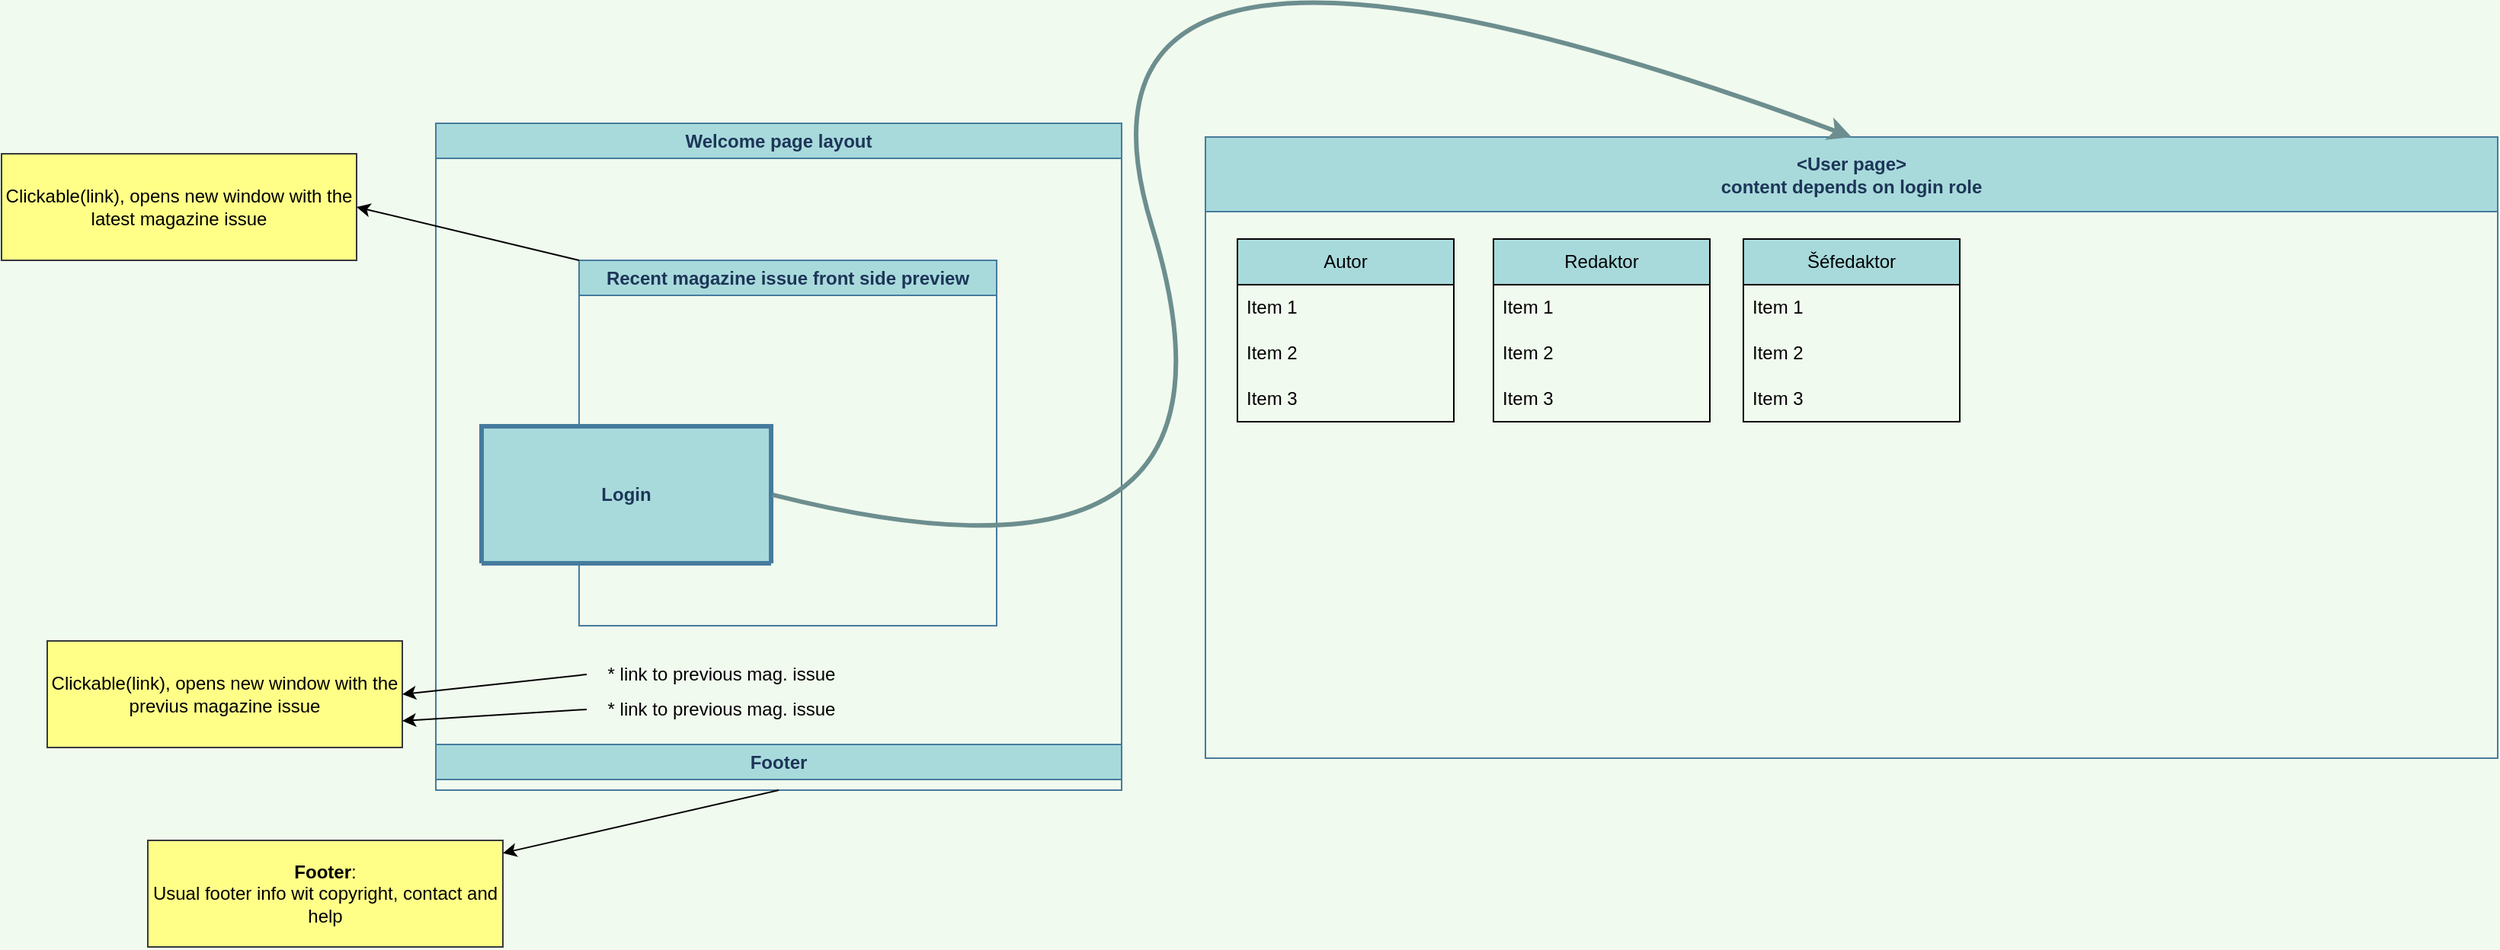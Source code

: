 <mxfile version="20.5.3" type="github">
  <diagram id="0C3uIZVWzqxX3jBcs8In" name="Stránka-1">
    <mxGraphModel dx="2500" dy="925" grid="0" gridSize="49" guides="1" tooltips="1" connect="1" arrows="1" fold="1" page="1" pageScale="1" pageWidth="827" pageHeight="1169" background="#F1FAEE" math="0" shadow="0">
      <root>
        <mxCell id="0" />
        <mxCell id="1" parent="0" />
        <mxCell id="h9gwu4uj0Tc7yE8LhHJW-14" value="Clickable(link), opens new window with the latest magazine issue" style="html=1;whiteSpace=wrap;container=1;recursiveResize=0;collapsible=0;fillColor=#ffff88;strokeColor=#36393d;" vertex="1" parent="1">
          <mxGeometry x="-115" y="172" width="233" height="70" as="geometry" />
        </mxCell>
        <mxCell id="h9gwu4uj0Tc7yE8LhHJW-2" value="Welcome page layout" style="swimlane;whiteSpace=wrap;html=1;fillColor=#A8DADC;strokeColor=#457B9D;fontColor=#1D3557;" vertex="1" parent="1">
          <mxGeometry x="170" y="152" width="450" height="408" as="geometry" />
        </mxCell>
        <mxCell id="h9gwu4uj0Tc7yE8LhHJW-3" value="Recent magazine issue front side preview" style="swimlane;whiteSpace=wrap;html=1;fillColor=#A8DADC;strokeColor=#457B9D;fontColor=#1D3557;" vertex="1" parent="h9gwu4uj0Tc7yE8LhHJW-2">
          <mxGeometry x="94" y="90" width="274" height="240" as="geometry" />
        </mxCell>
        <mxCell id="h9gwu4uj0Tc7yE8LhHJW-4" value="Login" style="swimlane;whiteSpace=wrap;html=1;strokeColor=#457B9D;fontColor=#1D3557;fillColor=#A8DADC;fillStyle=auto;glass=0;shadow=0;rounded=0;perimeterSpacing=1;fillOpacity=100;startSize=90;strokeWidth=3;" vertex="1" parent="h9gwu4uj0Tc7yE8LhHJW-3">
          <mxGeometry x="-64" y="109" width="190" height="90" as="geometry" />
        </mxCell>
        <mxCell id="h9gwu4uj0Tc7yE8LhHJW-9" value="* link to previous mag. issue" style="text;html=1;strokeColor=none;fillColor=none;align=center;verticalAlign=middle;whiteSpace=wrap;rounded=0;" vertex="1" parent="h9gwu4uj0Tc7yE8LhHJW-2">
          <mxGeometry x="99" y="347" width="177" height="30" as="geometry" />
        </mxCell>
        <mxCell id="h9gwu4uj0Tc7yE8LhHJW-10" value="* link to previous mag. issue" style="text;html=1;strokeColor=none;fillColor=none;align=center;verticalAlign=middle;whiteSpace=wrap;rounded=0;" vertex="1" parent="h9gwu4uj0Tc7yE8LhHJW-2">
          <mxGeometry x="99" y="370" width="177" height="30" as="geometry" />
        </mxCell>
        <mxCell id="h9gwu4uj0Tc7yE8LhHJW-5" value="Footer" style="swimlane;whiteSpace=wrap;html=1;rounded=0;shadow=0;glass=0;fillStyle=auto;strokeColor=#457B9D;fontColor=#1D3557;fillColor=#A8DADC;" vertex="1" parent="1">
          <mxGeometry x="170" y="560" width="450" height="30" as="geometry" />
        </mxCell>
        <mxCell id="h9gwu4uj0Tc7yE8LhHJW-11" value="" style="endArrow=classic;html=1;rounded=0;exitX=0;exitY=0;exitDx=0;exitDy=0;entryX=1;entryY=0.5;entryDx=0;entryDy=0;" edge="1" parent="1" source="h9gwu4uj0Tc7yE8LhHJW-3" target="h9gwu4uj0Tc7yE8LhHJW-14">
          <mxGeometry width="50" height="50" relative="1" as="geometry">
            <mxPoint x="389" y="414" as="sourcePoint" />
            <mxPoint x="115" y="92" as="targetPoint" />
          </mxGeometry>
        </mxCell>
        <mxCell id="h9gwu4uj0Tc7yE8LhHJW-17" value="Clickable(link), opens new window with the previus magazine issue" style="html=1;whiteSpace=wrap;container=1;recursiveResize=0;collapsible=0;fillColor=#ffff88;strokeColor=#36393d;" vertex="1" parent="1">
          <mxGeometry x="-85" y="492" width="233" height="70" as="geometry" />
        </mxCell>
        <mxCell id="h9gwu4uj0Tc7yE8LhHJW-18" value="" style="endArrow=classic;html=1;rounded=0;exitX=0;exitY=0.5;exitDx=0;exitDy=0;entryX=1;entryY=0.5;entryDx=0;entryDy=0;" edge="1" parent="1" source="h9gwu4uj0Tc7yE8LhHJW-9" target="h9gwu4uj0Tc7yE8LhHJW-17">
          <mxGeometry width="50" height="50" relative="1" as="geometry">
            <mxPoint x="389" y="399" as="sourcePoint" />
            <mxPoint x="439" y="349" as="targetPoint" />
          </mxGeometry>
        </mxCell>
        <mxCell id="h9gwu4uj0Tc7yE8LhHJW-19" value="" style="endArrow=classic;html=1;rounded=0;exitX=0;exitY=0.5;exitDx=0;exitDy=0;entryX=1;entryY=0.75;entryDx=0;entryDy=0;" edge="1" parent="1" source="h9gwu4uj0Tc7yE8LhHJW-10" target="h9gwu4uj0Tc7yE8LhHJW-17">
          <mxGeometry width="50" height="50" relative="1" as="geometry">
            <mxPoint x="318" y="563" as="sourcePoint" />
            <mxPoint x="197" y="576" as="targetPoint" />
          </mxGeometry>
        </mxCell>
        <mxCell id="h9gwu4uj0Tc7yE8LhHJW-20" value="&lt;b&gt;Footer&lt;/b&gt;:&lt;br&gt;Usual footer info wit copyright, contact and help" style="html=1;whiteSpace=wrap;container=1;recursiveResize=0;collapsible=0;fillColor=#ffff88;strokeColor=#36393d;" vertex="1" parent="1">
          <mxGeometry x="-19" y="623" width="233" height="70" as="geometry" />
        </mxCell>
        <mxCell id="h9gwu4uj0Tc7yE8LhHJW-21" value="" style="endArrow=classic;html=1;rounded=0;exitX=0.5;exitY=1;exitDx=0;exitDy=0;" edge="1" parent="1" source="h9gwu4uj0Tc7yE8LhHJW-5" target="h9gwu4uj0Tc7yE8LhHJW-20">
          <mxGeometry width="50" height="50" relative="1" as="geometry">
            <mxPoint x="389" y="399" as="sourcePoint" />
            <mxPoint x="439" y="349" as="targetPoint" />
          </mxGeometry>
        </mxCell>
        <mxCell id="h9gwu4uj0Tc7yE8LhHJW-22" value="&amp;lt;User page&amp;gt;&lt;br&gt;content depends on login role" style="swimlane;whiteSpace=wrap;html=1;fillColor=#A8DADC;strokeColor=#457B9D;fontColor=#1D3557;startSize=49;" vertex="1" parent="1">
          <mxGeometry x="675" y="161" width="848" height="408" as="geometry" />
        </mxCell>
        <mxCell id="h9gwu4uj0Tc7yE8LhHJW-30" value="Autor" style="swimlane;fontStyle=0;childLayout=stackLayout;horizontal=1;startSize=30;horizontalStack=0;resizeParent=1;resizeParentMax=0;resizeLast=0;collapsible=1;marginBottom=0;whiteSpace=wrap;html=1;strokeWidth=1;fillColor=#A8DADC;" vertex="1" parent="h9gwu4uj0Tc7yE8LhHJW-22">
          <mxGeometry x="21" y="67" width="142" height="120" as="geometry" />
        </mxCell>
        <mxCell id="h9gwu4uj0Tc7yE8LhHJW-31" value="Item 1" style="text;strokeColor=none;fillColor=none;align=left;verticalAlign=middle;spacingLeft=4;spacingRight=4;overflow=hidden;points=[[0,0.5],[1,0.5]];portConstraint=eastwest;rotatable=0;whiteSpace=wrap;html=1;strokeWidth=3;" vertex="1" parent="h9gwu4uj0Tc7yE8LhHJW-30">
          <mxGeometry y="30" width="142" height="30" as="geometry" />
        </mxCell>
        <mxCell id="h9gwu4uj0Tc7yE8LhHJW-32" value="Item 2" style="text;strokeColor=none;fillColor=none;align=left;verticalAlign=middle;spacingLeft=4;spacingRight=4;overflow=hidden;points=[[0,0.5],[1,0.5]];portConstraint=eastwest;rotatable=0;whiteSpace=wrap;html=1;strokeWidth=3;" vertex="1" parent="h9gwu4uj0Tc7yE8LhHJW-30">
          <mxGeometry y="60" width="142" height="30" as="geometry" />
        </mxCell>
        <mxCell id="h9gwu4uj0Tc7yE8LhHJW-33" value="Item 3" style="text;strokeColor=none;fillColor=none;align=left;verticalAlign=middle;spacingLeft=4;spacingRight=4;overflow=hidden;points=[[0,0.5],[1,0.5]];portConstraint=eastwest;rotatable=0;whiteSpace=wrap;html=1;strokeWidth=3;" vertex="1" parent="h9gwu4uj0Tc7yE8LhHJW-30">
          <mxGeometry y="90" width="142" height="30" as="geometry" />
        </mxCell>
        <mxCell id="h9gwu4uj0Tc7yE8LhHJW-34" value="Redaktor" style="swimlane;fontStyle=0;childLayout=stackLayout;horizontal=1;startSize=30;horizontalStack=0;resizeParent=1;resizeParentMax=0;resizeLast=0;collapsible=1;marginBottom=0;whiteSpace=wrap;html=1;strokeWidth=1;fillColor=#A8DADC;" vertex="1" parent="h9gwu4uj0Tc7yE8LhHJW-22">
          <mxGeometry x="189" y="67" width="142" height="120" as="geometry" />
        </mxCell>
        <mxCell id="h9gwu4uj0Tc7yE8LhHJW-35" value="Item 1" style="text;strokeColor=none;fillColor=none;align=left;verticalAlign=middle;spacingLeft=4;spacingRight=4;overflow=hidden;points=[[0,0.5],[1,0.5]];portConstraint=eastwest;rotatable=0;whiteSpace=wrap;html=1;strokeWidth=3;" vertex="1" parent="h9gwu4uj0Tc7yE8LhHJW-34">
          <mxGeometry y="30" width="142" height="30" as="geometry" />
        </mxCell>
        <mxCell id="h9gwu4uj0Tc7yE8LhHJW-36" value="Item 2" style="text;strokeColor=none;fillColor=none;align=left;verticalAlign=middle;spacingLeft=4;spacingRight=4;overflow=hidden;points=[[0,0.5],[1,0.5]];portConstraint=eastwest;rotatable=0;whiteSpace=wrap;html=1;strokeWidth=3;" vertex="1" parent="h9gwu4uj0Tc7yE8LhHJW-34">
          <mxGeometry y="60" width="142" height="30" as="geometry" />
        </mxCell>
        <mxCell id="h9gwu4uj0Tc7yE8LhHJW-37" value="Item 3" style="text;strokeColor=none;fillColor=none;align=left;verticalAlign=middle;spacingLeft=4;spacingRight=4;overflow=hidden;points=[[0,0.5],[1,0.5]];portConstraint=eastwest;rotatable=0;whiteSpace=wrap;html=1;strokeWidth=3;" vertex="1" parent="h9gwu4uj0Tc7yE8LhHJW-34">
          <mxGeometry y="90" width="142" height="30" as="geometry" />
        </mxCell>
        <mxCell id="h9gwu4uj0Tc7yE8LhHJW-38" value="Šéfedaktor" style="swimlane;fontStyle=0;childLayout=stackLayout;horizontal=1;startSize=30;horizontalStack=0;resizeParent=1;resizeParentMax=0;resizeLast=0;collapsible=1;marginBottom=0;whiteSpace=wrap;html=1;strokeWidth=1;fillColor=#A8DADC;" vertex="1" parent="h9gwu4uj0Tc7yE8LhHJW-22">
          <mxGeometry x="353" y="67" width="142" height="120" as="geometry" />
        </mxCell>
        <mxCell id="h9gwu4uj0Tc7yE8LhHJW-39" value="Item 1" style="text;strokeColor=none;fillColor=none;align=left;verticalAlign=middle;spacingLeft=4;spacingRight=4;overflow=hidden;points=[[0,0.5],[1,0.5]];portConstraint=eastwest;rotatable=0;whiteSpace=wrap;html=1;strokeWidth=3;" vertex="1" parent="h9gwu4uj0Tc7yE8LhHJW-38">
          <mxGeometry y="30" width="142" height="30" as="geometry" />
        </mxCell>
        <mxCell id="h9gwu4uj0Tc7yE8LhHJW-40" value="Item 2" style="text;strokeColor=none;fillColor=none;align=left;verticalAlign=middle;spacingLeft=4;spacingRight=4;overflow=hidden;points=[[0,0.5],[1,0.5]];portConstraint=eastwest;rotatable=0;whiteSpace=wrap;html=1;strokeWidth=3;" vertex="1" parent="h9gwu4uj0Tc7yE8LhHJW-38">
          <mxGeometry y="60" width="142" height="30" as="geometry" />
        </mxCell>
        <mxCell id="h9gwu4uj0Tc7yE8LhHJW-41" value="Item 3" style="text;strokeColor=none;fillColor=none;align=left;verticalAlign=middle;spacingLeft=4;spacingRight=4;overflow=hidden;points=[[0,0.5],[1,0.5]];portConstraint=eastwest;rotatable=0;whiteSpace=wrap;html=1;strokeWidth=3;" vertex="1" parent="h9gwu4uj0Tc7yE8LhHJW-38">
          <mxGeometry y="90" width="142" height="30" as="geometry" />
        </mxCell>
        <mxCell id="h9gwu4uj0Tc7yE8LhHJW-29" value="" style="curved=1;endArrow=classic;html=1;rounded=0;entryX=0.5;entryY=0;entryDx=0;entryDy=0;exitX=1;exitY=0.5;exitDx=0;exitDy=0;strokeWidth=3;strokeColor=#6D8E8F;" edge="1" parent="1" source="h9gwu4uj0Tc7yE8LhHJW-4" target="h9gwu4uj0Tc7yE8LhHJW-22">
          <mxGeometry width="50" height="50" relative="1" as="geometry">
            <mxPoint x="680" y="393" as="sourcePoint" />
            <mxPoint x="730" y="343" as="targetPoint" />
            <Array as="points">
              <mxPoint x="720" y="479" />
              <mxPoint x="560" y="-39" />
            </Array>
          </mxGeometry>
        </mxCell>
      </root>
    </mxGraphModel>
  </diagram>
</mxfile>
